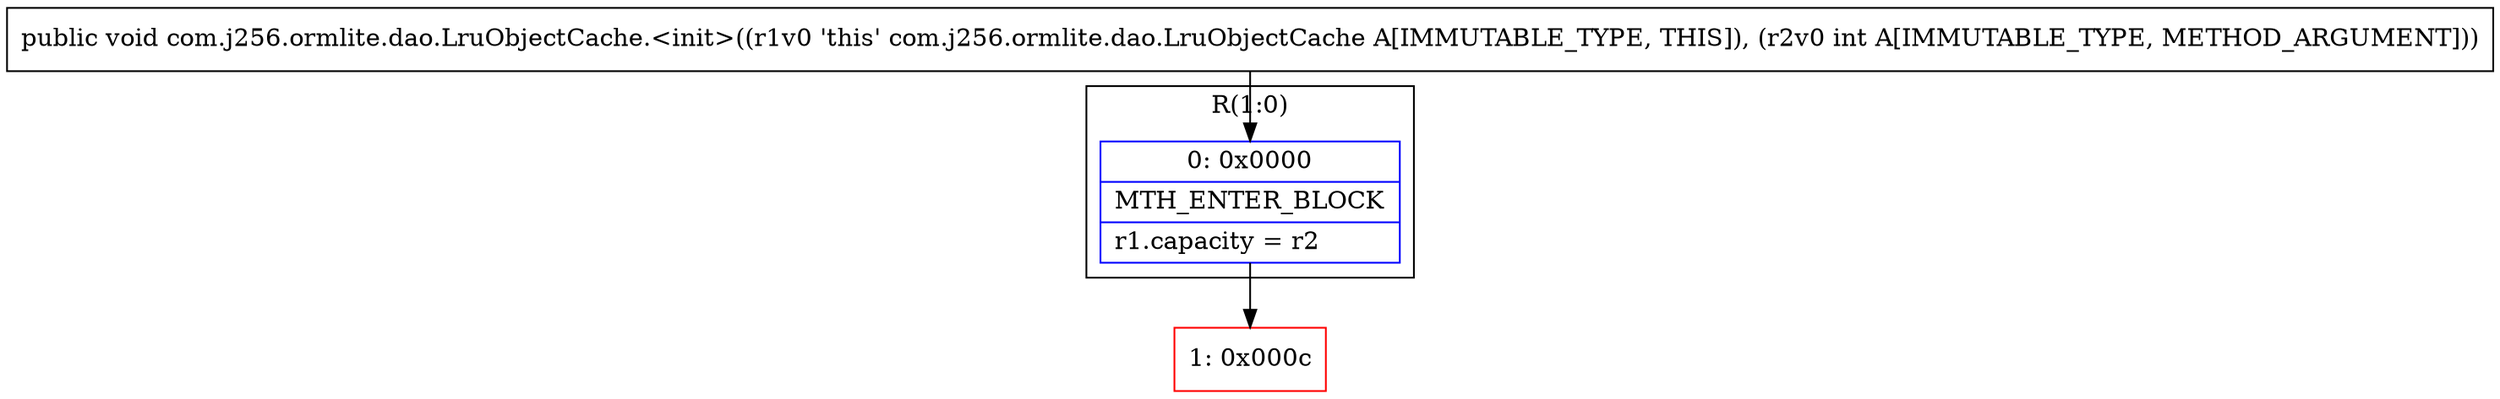 digraph "CFG forcom.j256.ormlite.dao.LruObjectCache.\<init\>(I)V" {
subgraph cluster_Region_2117857364 {
label = "R(1:0)";
node [shape=record,color=blue];
Node_0 [shape=record,label="{0\:\ 0x0000|MTH_ENTER_BLOCK\l|r1.capacity = r2\l}"];
}
Node_1 [shape=record,color=red,label="{1\:\ 0x000c}"];
MethodNode[shape=record,label="{public void com.j256.ormlite.dao.LruObjectCache.\<init\>((r1v0 'this' com.j256.ormlite.dao.LruObjectCache A[IMMUTABLE_TYPE, THIS]), (r2v0 int A[IMMUTABLE_TYPE, METHOD_ARGUMENT])) }"];
MethodNode -> Node_0;
Node_0 -> Node_1;
}

